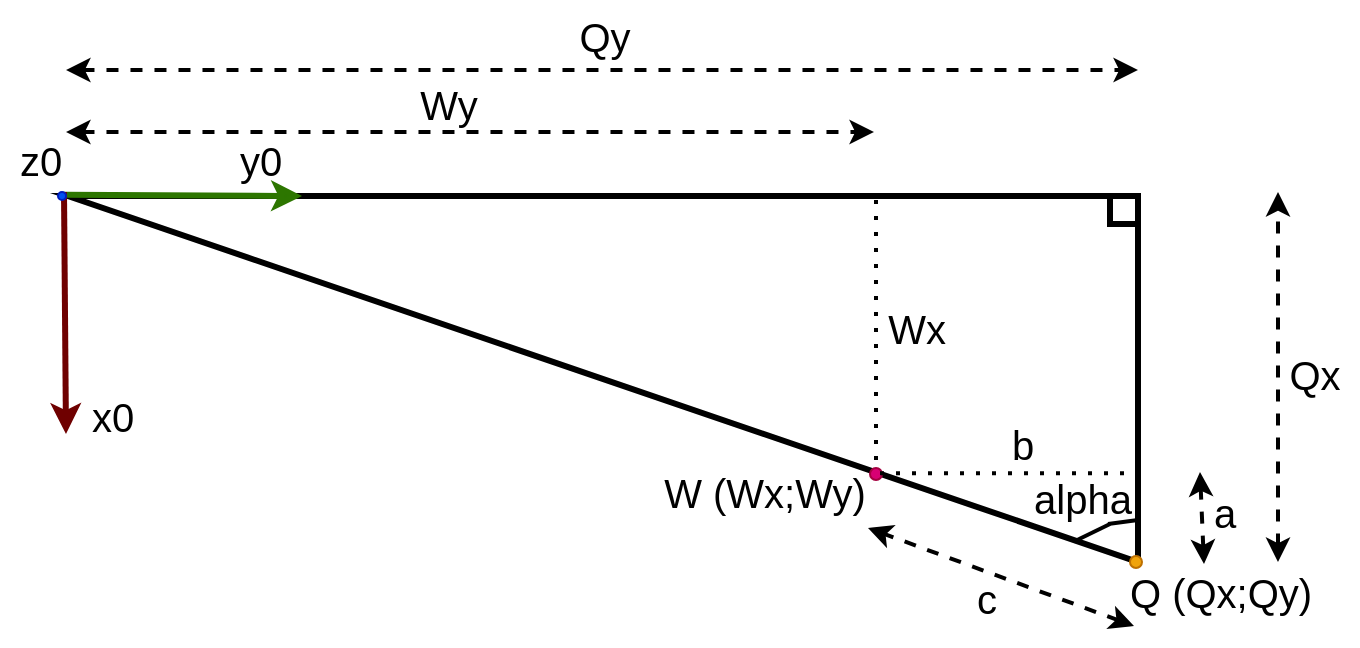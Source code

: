 <mxfile version="22.0.3" type="device">
  <diagram name="Page-1" id="D9zxaJIZI2jFiH7-IOss">
    <mxGraphModel dx="1195" dy="737" grid="0" gridSize="10" guides="1" tooltips="1" connect="1" arrows="1" fold="1" page="1" pageScale="1" pageWidth="827" pageHeight="1169" background="#ffffff" math="0" shadow="0">
      <root>
        <mxCell id="0" />
        <mxCell id="1" parent="0" />
        <mxCell id="j4xtqiPVJbpslY6F7Nk5-2" value="" style="verticalLabelPosition=bottom;verticalAlign=top;html=1;shape=mxgraph.basic.orthogonal_triangle;fillColor=#FFFFFF;strokeColor=#000000;strokeWidth=3;flipV=1;flipH=1;" vertex="1" parent="1">
          <mxGeometry x="108" y="305" width="535" height="183" as="geometry" />
        </mxCell>
        <mxCell id="VNF8RjNs4-iKRPtV0vGd-87" value="alpha" style="text;html=1;align=center;verticalAlign=middle;resizable=0;points=[];autosize=1;strokeColor=none;fillColor=none;fontSize=20;fontColor=#000000;" parent="1" vertex="1">
          <mxGeometry x="581" y="438" width="67" height="36" as="geometry" />
        </mxCell>
        <mxCell id="VNF8RjNs4-iKRPtV0vGd-97" value="c" style="text;html=1;align=center;verticalAlign=middle;resizable=0;points=[];autosize=1;strokeColor=none;fillColor=none;fontSize=20;fontColor=#000000;" parent="1" vertex="1">
          <mxGeometry x="553" y="488" width="28" height="36" as="geometry" />
        </mxCell>
        <mxCell id="VNF8RjNs4-iKRPtV0vGd-102" value="" style="endArrow=none;dashed=1;html=1;dashPattern=1 3;strokeWidth=2;rounded=0;strokeColor=#000000;" parent="1" edge="1">
          <mxGeometry width="50" height="50" relative="1" as="geometry">
            <mxPoint x="512" y="445" as="sourcePoint" />
            <mxPoint x="512" y="305" as="targetPoint" />
          </mxGeometry>
        </mxCell>
        <mxCell id="VNF8RjNs4-iKRPtV0vGd-103" value="Qx" style="text;html=1;align=center;verticalAlign=middle;resizable=0;points=[];autosize=1;strokeColor=none;fillColor=none;fontSize=20;fontColor=#000000;" parent="1" vertex="1">
          <mxGeometry x="709" y="376" width="44" height="36" as="geometry" />
        </mxCell>
        <mxCell id="j4xtqiPVJbpslY6F7Nk5-3" value="" style="endArrow=classic;html=1;rounded=0;strokeColor=#2D7600;strokeWidth=3;fillColor=#60a917;exitX=0.8;exitY=1.008;exitDx=0;exitDy=0;exitPerimeter=0;" edge="1" parent="1">
          <mxGeometry width="50" height="50" relative="1" as="geometry">
            <mxPoint x="106" y="304.32" as="sourcePoint" />
            <mxPoint x="225" y="305" as="targetPoint" />
          </mxGeometry>
        </mxCell>
        <mxCell id="j4xtqiPVJbpslY6F7Nk5-4" value="" style="endArrow=classic;html=1;rounded=0;strokeColor=#6F0000;strokeWidth=3;fillColor=#a20025;exitX=0;exitY=0;exitDx=0;exitDy=0;" edge="1" parent="1">
          <mxGeometry width="50" height="50" relative="1" as="geometry">
            <mxPoint x="106" y="303" as="sourcePoint" />
            <mxPoint x="107" y="424" as="targetPoint" />
          </mxGeometry>
        </mxCell>
        <mxCell id="j4xtqiPVJbpslY6F7Nk5-6" value="x0" style="text;html=1;align=center;verticalAlign=middle;resizable=0;points=[];autosize=1;strokeColor=none;fillColor=none;fontSize=20;fontColor=#000000;" vertex="1" parent="1">
          <mxGeometry x="110" y="395" width="40" height="40" as="geometry" />
        </mxCell>
        <mxCell id="j4xtqiPVJbpslY6F7Nk5-7" value="z0" style="text;html=1;align=center;verticalAlign=middle;resizable=0;points=[];autosize=1;strokeColor=none;fillColor=none;fontSize=20;fontColor=#000000;" vertex="1" parent="1">
          <mxGeometry x="74" y="267" width="40" height="40" as="geometry" />
        </mxCell>
        <mxCell id="j4xtqiPVJbpslY6F7Nk5-8" value="y0" style="text;html=1;align=center;verticalAlign=middle;resizable=0;points=[];autosize=1;strokeColor=none;fillColor=none;fontSize=20;fontColor=#000000;" vertex="1" parent="1">
          <mxGeometry x="184" y="267" width="40" height="40" as="geometry" />
        </mxCell>
        <mxCell id="VNF8RjNs4-iKRPtV0vGd-96" value="" style="ellipse;whiteSpace=wrap;html=1;aspect=fixed;fillColor=#0050ef;fontColor=#ffffff;strokeColor=#001DBC;" parent="1" vertex="1">
          <mxGeometry x="103" y="303" width="4" height="4" as="geometry" />
        </mxCell>
        <mxCell id="j4xtqiPVJbpslY6F7Nk5-10" value="" style="whiteSpace=wrap;html=1;aspect=fixed;fillColor=#ffffff;strokeColor=#000000;strokeWidth=3;" vertex="1" parent="1">
          <mxGeometry x="629" y="305" width="14" height="14" as="geometry" />
        </mxCell>
        <mxCell id="j4xtqiPVJbpslY6F7Nk5-11" value="" style="endArrow=none;html=1;rounded=0;strokeColor=#000000;strokeWidth=2;entryX=0.056;entryY=0.056;entryDx=0;entryDy=0;entryPerimeter=0;" edge="1" parent="1">
          <mxGeometry width="50" height="50" relative="1" as="geometry">
            <mxPoint x="629" y="469" as="sourcePoint" />
            <mxPoint x="611.04" y="477.752" as="targetPoint" />
          </mxGeometry>
        </mxCell>
        <mxCell id="j4xtqiPVJbpslY6F7Nk5-12" value="" style="endArrow=none;html=1;rounded=0;strokeColor=#000000;strokeWidth=2;" edge="1" parent="1">
          <mxGeometry width="50" height="50" relative="1" as="geometry">
            <mxPoint x="643" y="466.998" as="sourcePoint" />
            <mxPoint x="628" y="469" as="targetPoint" />
          </mxGeometry>
        </mxCell>
        <mxCell id="j4xtqiPVJbpslY6F7Nk5-13" value="" style="ellipse;whiteSpace=wrap;html=1;aspect=fixed;fillColor=#f0a30a;fontColor=#000000;strokeColor=#BD7000;" vertex="1" parent="1">
          <mxGeometry x="639" y="485" width="6" height="6" as="geometry" />
        </mxCell>
        <mxCell id="j4xtqiPVJbpslY6F7Nk5-14" value="" style="ellipse;whiteSpace=wrap;html=1;aspect=fixed;fillColor=#d80073;fontColor=#ffffff;strokeColor=#A50040;" vertex="1" parent="1">
          <mxGeometry x="509" y="441" width="6" height="6" as="geometry" />
        </mxCell>
        <mxCell id="j4xtqiPVJbpslY6F7Nk5-15" value="Q (Qx;Qy)" style="text;html=1;align=center;verticalAlign=middle;resizable=0;points=[];autosize=1;strokeColor=none;fillColor=none;fontSize=20;fontColor=#000000;" vertex="1" parent="1">
          <mxGeometry x="629" y="485" width="109" height="36" as="geometry" />
        </mxCell>
        <mxCell id="j4xtqiPVJbpslY6F7Nk5-16" value="" style="endArrow=classic;startArrow=classic;html=1;rounded=0;strokeColor=#000000;strokeWidth=2;dashed=1;" edge="1" parent="1">
          <mxGeometry width="50" height="50" relative="1" as="geometry">
            <mxPoint x="713" y="488" as="sourcePoint" />
            <mxPoint x="713" y="303" as="targetPoint" />
          </mxGeometry>
        </mxCell>
        <mxCell id="j4xtqiPVJbpslY6F7Nk5-17" value="" style="endArrow=classic;startArrow=classic;html=1;rounded=0;strokeColor=#000000;strokeWidth=2;dashed=1;" edge="1" parent="1">
          <mxGeometry width="50" height="50" relative="1" as="geometry">
            <mxPoint x="107.003" y="273" as="sourcePoint" />
            <mxPoint x="511" y="273" as="targetPoint" />
          </mxGeometry>
        </mxCell>
        <mxCell id="j4xtqiPVJbpslY6F7Nk5-18" value="" style="endArrow=classic;startArrow=classic;html=1;rounded=0;strokeColor=#000000;strokeWidth=2;dashed=1;" edge="1" parent="1">
          <mxGeometry width="50" height="50" relative="1" as="geometry">
            <mxPoint x="107.003" y="242" as="sourcePoint" />
            <mxPoint x="643" y="242" as="targetPoint" />
          </mxGeometry>
        </mxCell>
        <mxCell id="j4xtqiPVJbpslY6F7Nk5-19" value="" style="endArrow=none;dashed=1;html=1;dashPattern=1 3;strokeWidth=2;rounded=0;strokeColor=#000000;" edge="1" parent="1">
          <mxGeometry width="50" height="50" relative="1" as="geometry">
            <mxPoint x="644" y="443.58" as="sourcePoint" />
            <mxPoint x="512" y="443.58" as="targetPoint" />
          </mxGeometry>
        </mxCell>
        <mxCell id="j4xtqiPVJbpslY6F7Nk5-20" value="Qy" style="text;html=1;align=center;verticalAlign=middle;resizable=0;points=[];autosize=1;strokeColor=none;fillColor=none;fontSize=20;fontColor=#000000;" vertex="1" parent="1">
          <mxGeometry x="353.5" y="207" width="44" height="36" as="geometry" />
        </mxCell>
        <mxCell id="j4xtqiPVJbpslY6F7Nk5-21" value="a" style="text;html=1;align=center;verticalAlign=middle;resizable=0;points=[];autosize=1;strokeColor=none;fillColor=none;fontSize=20;fontColor=#000000;" vertex="1" parent="1">
          <mxGeometry x="671" y="445" width="29" height="36" as="geometry" />
        </mxCell>
        <mxCell id="j4xtqiPVJbpslY6F7Nk5-22" value="" style="endArrow=classic;startArrow=classic;html=1;rounded=0;strokeColor=#000000;strokeWidth=2;dashed=1;" edge="1" parent="1">
          <mxGeometry width="50" height="50" relative="1" as="geometry">
            <mxPoint x="676" y="489" as="sourcePoint" />
            <mxPoint x="674" y="443" as="targetPoint" />
          </mxGeometry>
        </mxCell>
        <mxCell id="j4xtqiPVJbpslY6F7Nk5-24" value="Wx" style="text;html=1;align=center;verticalAlign=middle;resizable=0;points=[];autosize=1;strokeColor=none;fillColor=none;fontSize=20;fontColor=#000000;" vertex="1" parent="1">
          <mxGeometry x="508" y="353" width="47" height="36" as="geometry" />
        </mxCell>
        <mxCell id="j4xtqiPVJbpslY6F7Nk5-25" value="b" style="text;html=1;align=center;verticalAlign=middle;resizable=0;points=[];autosize=1;strokeColor=none;fillColor=none;fontSize=20;fontColor=#000000;" vertex="1" parent="1">
          <mxGeometry x="570" y="411" width="29" height="36" as="geometry" />
        </mxCell>
        <mxCell id="j4xtqiPVJbpslY6F7Nk5-26" value="Wy" style="text;html=1;align=center;verticalAlign=middle;resizable=0;points=[];autosize=1;strokeColor=none;fillColor=none;fontSize=20;fontColor=#000000;" vertex="1" parent="1">
          <mxGeometry x="274" y="241" width="47" height="36" as="geometry" />
        </mxCell>
        <mxCell id="j4xtqiPVJbpslY6F7Nk5-28" value="" style="endArrow=classic;startArrow=classic;html=1;rounded=0;strokeColor=#000000;strokeWidth=2;dashed=1;" edge="1" parent="1">
          <mxGeometry width="50" height="50" relative="1" as="geometry">
            <mxPoint x="641" y="520" as="sourcePoint" />
            <mxPoint x="508" y="471" as="targetPoint" />
          </mxGeometry>
        </mxCell>
        <mxCell id="j4xtqiPVJbpslY6F7Nk5-29" value="W (Wx;Wy)" style="text;html=1;align=center;verticalAlign=middle;resizable=0;points=[];autosize=1;strokeColor=none;fillColor=none;fontSize=20;fontColor=#000000;" vertex="1" parent="1">
          <mxGeometry x="396" y="435" width="119" height="36" as="geometry" />
        </mxCell>
      </root>
    </mxGraphModel>
  </diagram>
</mxfile>
